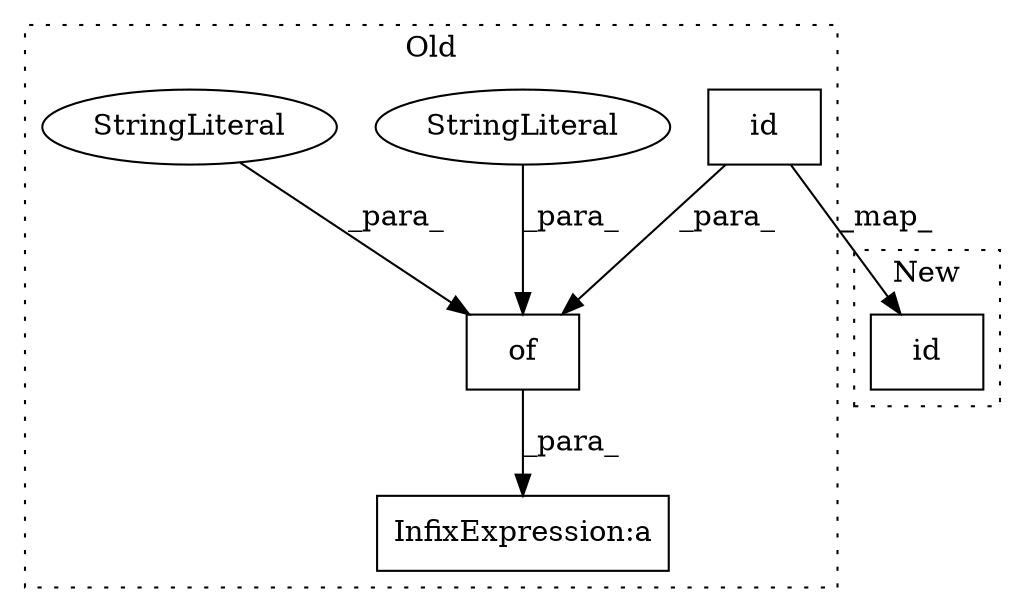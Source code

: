 digraph G {
subgraph cluster0 {
1 [label="id" a="32" s="1384,1390" l="3,1" shape="box"];
3 [label="InfixExpression:a" a="27" s="1272" l="3" shape="box"];
4 [label="of" a="32" s="1279,1391" l="3,1" shape="box"];
5 [label="StringLiteral" a="45" s="1377" l="6" shape="ellipse"];
6 [label="StringLiteral" a="45" s="1343" l="11" shape="ellipse"];
label = "Old";
style="dotted";
}
subgraph cluster1 {
2 [label="id" a="32" s="1279,1285" l="3,1" shape="box"];
label = "New";
style="dotted";
}
1 -> 2 [label="_map_"];
1 -> 4 [label="_para_"];
4 -> 3 [label="_para_"];
5 -> 4 [label="_para_"];
6 -> 4 [label="_para_"];
}